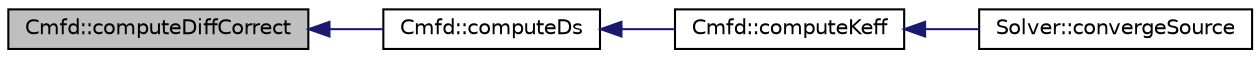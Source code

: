 digraph "Cmfd::computeDiffCorrect"
{
  edge [fontname="Helvetica",fontsize="10",labelfontname="Helvetica",labelfontsize="10"];
  node [fontname="Helvetica",fontsize="10",shape=record];
  rankdir="LR";
  Node1 [label="Cmfd::computeDiffCorrect",height=0.2,width=0.4,color="black", fillcolor="grey75", style="filled" fontcolor="black"];
  Node1 -> Node2 [dir="back",color="midnightblue",fontsize="10",style="solid",fontname="Helvetica"];
  Node2 [label="Cmfd::computeDs",height=0.2,width=0.4,color="black", fillcolor="white", style="filled",URL="$classCmfd.html#a49638bfe6101933e7b76c156dd43d532",tooltip="Compute the diffusion coefficients:  - straight diffusion coefficient  - surface diffusion coefficien..."];
  Node2 -> Node3 [dir="back",color="midnightblue",fontsize="10",style="solid",fontname="Helvetica"];
  Node3 [label="Cmfd::computeKeff",height=0.2,width=0.4,color="black", fillcolor="white", style="filled",URL="$classCmfd.html#ad3da57b100041e93e2ca8d6b89137775",tooltip="CMFD solver that solves the diffusion problem."];
  Node3 -> Node4 [dir="back",color="midnightblue",fontsize="10",style="solid",fontname="Helvetica"];
  Node4 [label="Solver::convergeSource",height=0.2,width=0.4,color="black", fillcolor="white", style="filled",URL="$classSolver.html#af8358a66a7cbd56339211f80a2365678",tooltip="Computes keff by performing a series of transport sweep and source updates."];
}
